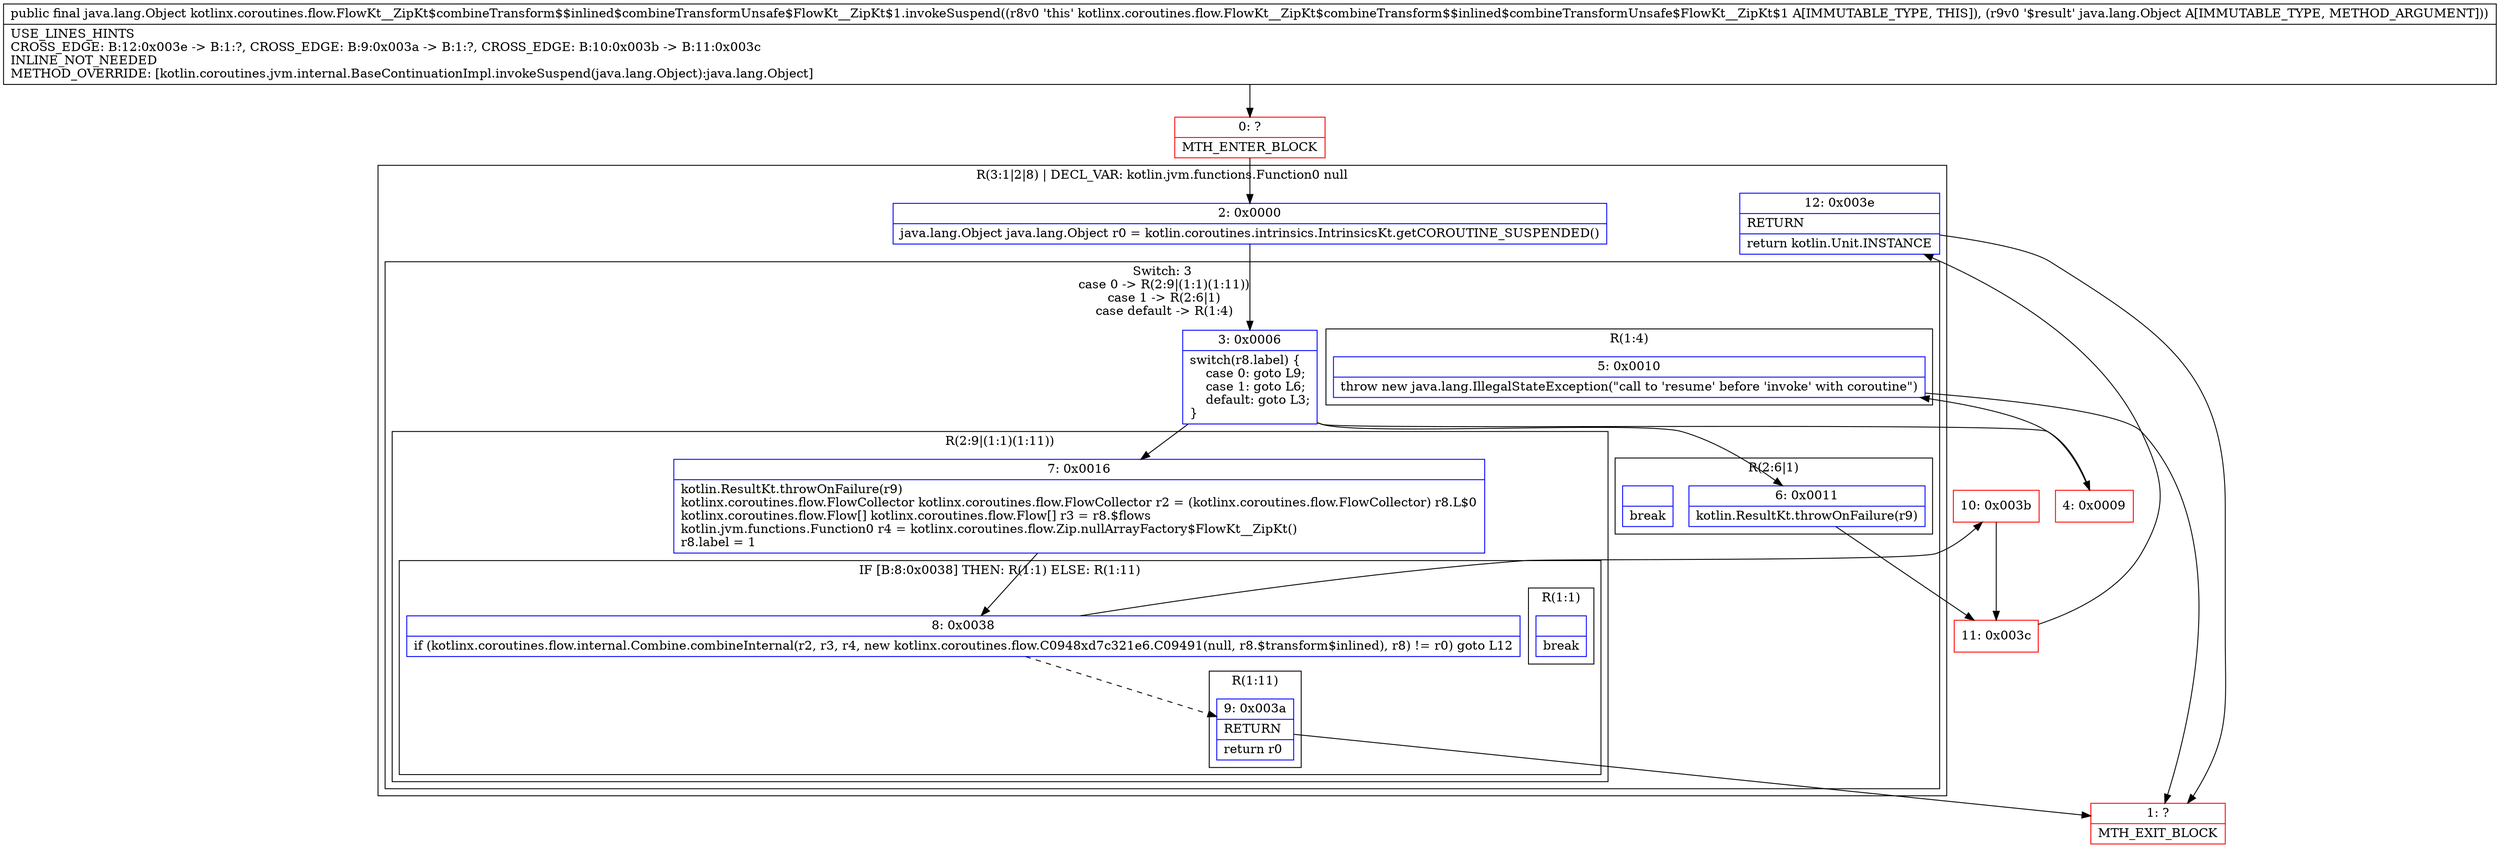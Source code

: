 digraph "CFG forkotlinx.coroutines.flow.FlowKt__ZipKt$combineTransform$$inlined$combineTransformUnsafe$FlowKt__ZipKt$1.invokeSuspend(Ljava\/lang\/Object;)Ljava\/lang\/Object;" {
subgraph cluster_Region_64084945 {
label = "R(3:1|2|8) | DECL_VAR: kotlin.jvm.functions.Function0 null\l";
node [shape=record,color=blue];
Node_2 [shape=record,label="{2\:\ 0x0000|java.lang.Object java.lang.Object r0 = kotlin.coroutines.intrinsics.IntrinsicsKt.getCOROUTINE_SUSPENDED()\l}"];
subgraph cluster_SwitchRegion_1908970902 {
label = "Switch: 3
 case 0 -> R(2:9|(1:1)(1:11))
 case 1 -> R(2:6|1)
 case default -> R(1:4)";
node [shape=record,color=blue];
Node_3 [shape=record,label="{3\:\ 0x0006|switch(r8.label) \{\l    case 0: goto L9;\l    case 1: goto L6;\l    default: goto L3;\l\}\l}"];
subgraph cluster_Region_681826519 {
label = "R(2:9|(1:1)(1:11))";
node [shape=record,color=blue];
Node_7 [shape=record,label="{7\:\ 0x0016|kotlin.ResultKt.throwOnFailure(r9)\lkotlinx.coroutines.flow.FlowCollector kotlinx.coroutines.flow.FlowCollector r2 = (kotlinx.coroutines.flow.FlowCollector) r8.L$0\lkotlinx.coroutines.flow.Flow[] kotlinx.coroutines.flow.Flow[] r3 = r8.$flows\lkotlin.jvm.functions.Function0 r4 = kotlinx.coroutines.flow.Zip.nullArrayFactory$FlowKt__ZipKt()\lr8.label = 1\l}"];
subgraph cluster_IfRegion_1818796088 {
label = "IF [B:8:0x0038] THEN: R(1:1) ELSE: R(1:11)";
node [shape=record,color=blue];
Node_8 [shape=record,label="{8\:\ 0x0038|if (kotlinx.coroutines.flow.internal.Combine.combineInternal(r2, r3, r4, new kotlinx.coroutines.flow.C0948xd7c321e6.C09491(null, r8.$transform$inlined), r8) != r0) goto L12\l}"];
subgraph cluster_Region_1844209105 {
label = "R(1:1)";
node [shape=record,color=blue];
Node_InsnContainer_612583935 [shape=record,label="{|break\l}"];
}
subgraph cluster_Region_344021902 {
label = "R(1:11)";
node [shape=record,color=blue];
Node_9 [shape=record,label="{9\:\ 0x003a|RETURN\l|return r0\l}"];
}
}
}
subgraph cluster_Region_1688628296 {
label = "R(2:6|1)";
node [shape=record,color=blue];
Node_6 [shape=record,label="{6\:\ 0x0011|kotlin.ResultKt.throwOnFailure(r9)\l}"];
Node_InsnContainer_1375154543 [shape=record,label="{|break\l}"];
}
subgraph cluster_Region_1597703277 {
label = "R(1:4)";
node [shape=record,color=blue];
Node_5 [shape=record,label="{5\:\ 0x0010|throw new java.lang.IllegalStateException(\"call to 'resume' before 'invoke' with coroutine\")\l}"];
}
}
Node_12 [shape=record,label="{12\:\ 0x003e|RETURN\l|return kotlin.Unit.INSTANCE\l}"];
}
Node_0 [shape=record,color=red,label="{0\:\ ?|MTH_ENTER_BLOCK\l}"];
Node_4 [shape=record,color=red,label="{4\:\ 0x0009}"];
Node_1 [shape=record,color=red,label="{1\:\ ?|MTH_EXIT_BLOCK\l}"];
Node_11 [shape=record,color=red,label="{11\:\ 0x003c}"];
Node_10 [shape=record,color=red,label="{10\:\ 0x003b}"];
MethodNode[shape=record,label="{public final java.lang.Object kotlinx.coroutines.flow.FlowKt__ZipKt$combineTransform$$inlined$combineTransformUnsafe$FlowKt__ZipKt$1.invokeSuspend((r8v0 'this' kotlinx.coroutines.flow.FlowKt__ZipKt$combineTransform$$inlined$combineTransformUnsafe$FlowKt__ZipKt$1 A[IMMUTABLE_TYPE, THIS]), (r9v0 '$result' java.lang.Object A[IMMUTABLE_TYPE, METHOD_ARGUMENT]))  | USE_LINES_HINTS\lCROSS_EDGE: B:12:0x003e \-\> B:1:?, CROSS_EDGE: B:9:0x003a \-\> B:1:?, CROSS_EDGE: B:10:0x003b \-\> B:11:0x003c\lINLINE_NOT_NEEDED\lMETHOD_OVERRIDE: [kotlin.coroutines.jvm.internal.BaseContinuationImpl.invokeSuspend(java.lang.Object):java.lang.Object]\l}"];
MethodNode -> Node_0;Node_2 -> Node_3;
Node_3 -> Node_4;
Node_3 -> Node_6;
Node_3 -> Node_7;
Node_7 -> Node_8;
Node_8 -> Node_9[style=dashed];
Node_8 -> Node_10;
Node_9 -> Node_1;
Node_6 -> Node_11;
Node_5 -> Node_1;
Node_12 -> Node_1;
Node_0 -> Node_2;
Node_4 -> Node_5;
Node_11 -> Node_12;
Node_10 -> Node_11;
}


